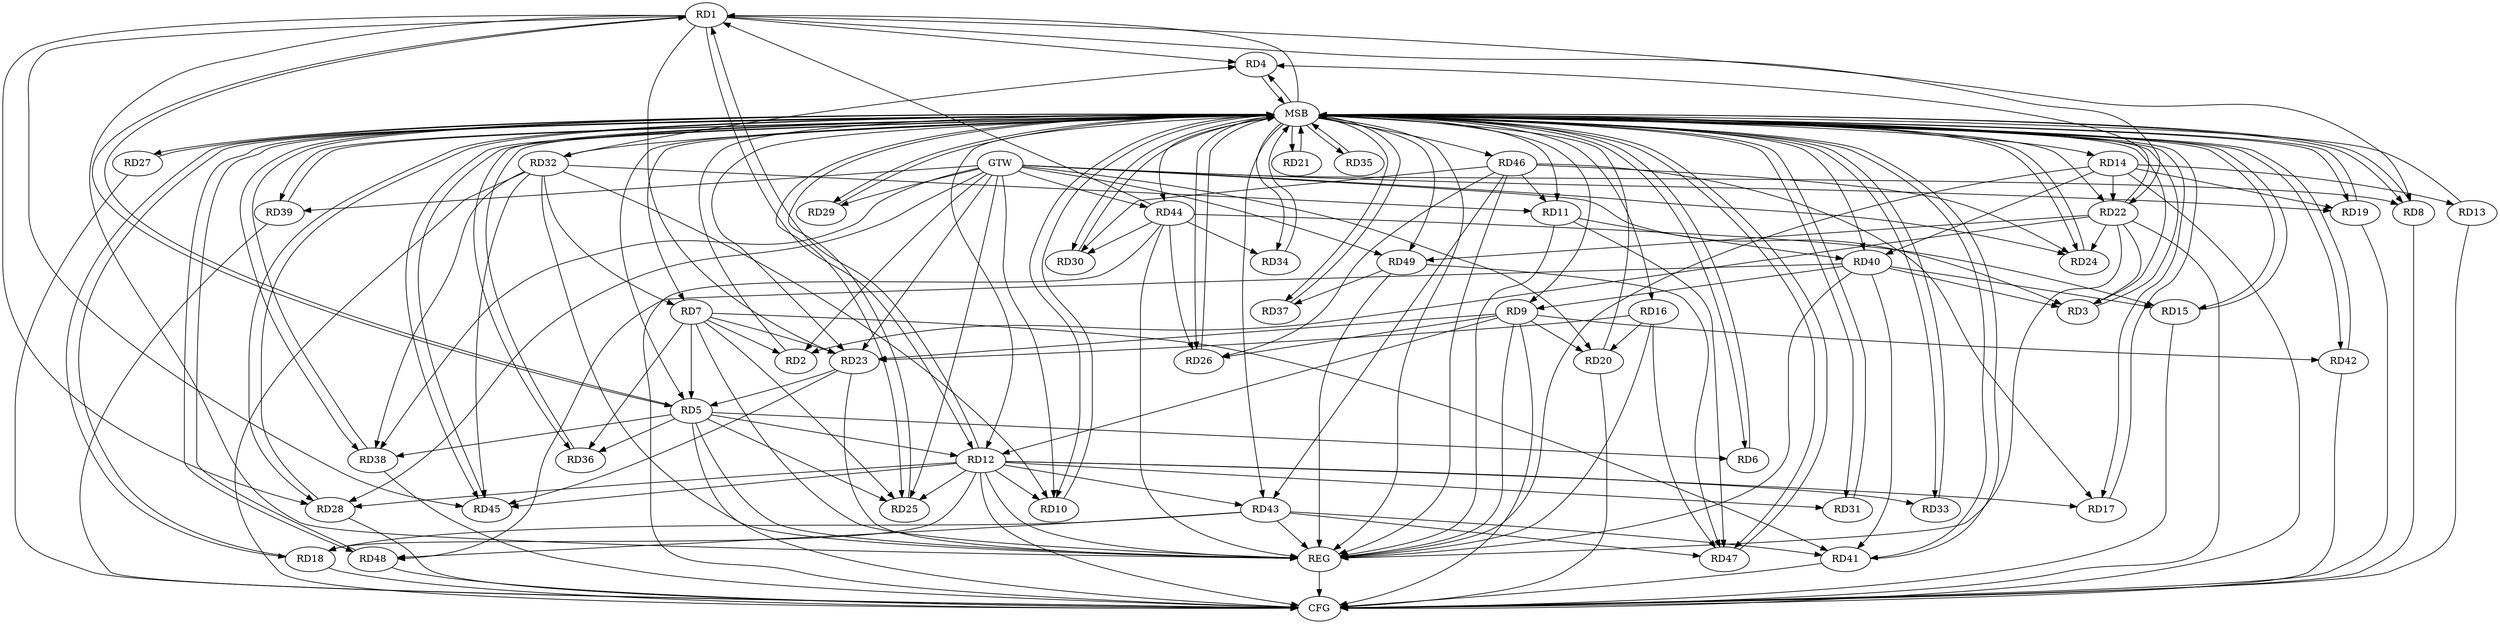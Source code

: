 strict digraph G {
  RD1 [ label="RD1" ];
  RD2 [ label="RD2" ];
  RD3 [ label="RD3" ];
  RD4 [ label="RD4" ];
  RD5 [ label="RD5" ];
  RD6 [ label="RD6" ];
  RD7 [ label="RD7" ];
  RD8 [ label="RD8" ];
  RD9 [ label="RD9" ];
  RD10 [ label="RD10" ];
  RD11 [ label="RD11" ];
  RD12 [ label="RD12" ];
  RD13 [ label="RD13" ];
  RD14 [ label="RD14" ];
  RD15 [ label="RD15" ];
  RD16 [ label="RD16" ];
  RD17 [ label="RD17" ];
  RD18 [ label="RD18" ];
  RD19 [ label="RD19" ];
  RD20 [ label="RD20" ];
  RD21 [ label="RD21" ];
  RD22 [ label="RD22" ];
  RD23 [ label="RD23" ];
  RD24 [ label="RD24" ];
  RD25 [ label="RD25" ];
  RD26 [ label="RD26" ];
  RD27 [ label="RD27" ];
  RD28 [ label="RD28" ];
  RD29 [ label="RD29" ];
  RD30 [ label="RD30" ];
  RD31 [ label="RD31" ];
  RD32 [ label="RD32" ];
  RD33 [ label="RD33" ];
  RD34 [ label="RD34" ];
  RD35 [ label="RD35" ];
  RD36 [ label="RD36" ];
  RD37 [ label="RD37" ];
  RD38 [ label="RD38" ];
  RD39 [ label="RD39" ];
  RD40 [ label="RD40" ];
  RD41 [ label="RD41" ];
  RD42 [ label="RD42" ];
  RD43 [ label="RD43" ];
  RD44 [ label="RD44" ];
  RD45 [ label="RD45" ];
  RD46 [ label="RD46" ];
  RD47 [ label="RD47" ];
  RD48 [ label="RD48" ];
  RD49 [ label="RD49" ];
  GTW [ label="GTW" ];
  REG [ label="REG" ];
  MSB [ label="MSB" ];
  CFG [ label="CFG" ];
  RD1 -> RD4;
  RD1 -> RD5;
  RD5 -> RD1;
  RD1 -> RD8;
  RD1 -> RD12;
  RD12 -> RD1;
  RD1 -> RD22;
  RD1 -> RD23;
  RD1 -> RD28;
  RD44 -> RD1;
  RD1 -> RD45;
  RD7 -> RD2;
  RD22 -> RD2;
  RD22 -> RD3;
  RD40 -> RD3;
  RD22 -> RD4;
  RD32 -> RD4;
  RD5 -> RD6;
  RD7 -> RD5;
  RD5 -> RD12;
  RD23 -> RD5;
  RD5 -> RD25;
  RD5 -> RD36;
  RD5 -> RD38;
  RD7 -> RD23;
  RD7 -> RD25;
  RD32 -> RD7;
  RD7 -> RD36;
  RD7 -> RD41;
  RD9 -> RD12;
  RD9 -> RD20;
  RD9 -> RD23;
  RD9 -> RD26;
  RD40 -> RD9;
  RD9 -> RD42;
  RD12 -> RD10;
  RD32 -> RD10;
  RD32 -> RD11;
  RD11 -> RD40;
  RD46 -> RD11;
  RD11 -> RD47;
  RD12 -> RD17;
  RD12 -> RD18;
  RD12 -> RD25;
  RD12 -> RD28;
  RD12 -> RD31;
  RD12 -> RD33;
  RD12 -> RD43;
  RD12 -> RD45;
  RD14 -> RD13;
  RD14 -> RD19;
  RD14 -> RD22;
  RD14 -> RD40;
  RD40 -> RD15;
  RD44 -> RD15;
  RD16 -> RD20;
  RD16 -> RD23;
  RD16 -> RD47;
  RD46 -> RD17;
  RD43 -> RD18;
  RD22 -> RD24;
  RD22 -> RD49;
  RD23 -> RD45;
  RD46 -> RD24;
  RD44 -> RD26;
  RD46 -> RD26;
  RD44 -> RD30;
  RD46 -> RD30;
  RD32 -> RD38;
  RD32 -> RD45;
  RD44 -> RD34;
  RD49 -> RD37;
  RD40 -> RD41;
  RD40 -> RD48;
  RD43 -> RD41;
  RD46 -> RD43;
  RD43 -> RD47;
  RD43 -> RD48;
  RD49 -> RD47;
  GTW -> RD8;
  GTW -> RD19;
  GTW -> RD10;
  GTW -> RD3;
  GTW -> RD29;
  GTW -> RD38;
  GTW -> RD20;
  GTW -> RD2;
  GTW -> RD24;
  GTW -> RD23;
  GTW -> RD39;
  GTW -> RD44;
  GTW -> RD28;
  GTW -> RD25;
  GTW -> RD49;
  RD1 -> REG;
  RD5 -> REG;
  RD7 -> REG;
  RD9 -> REG;
  RD11 -> REG;
  RD12 -> REG;
  RD14 -> REG;
  RD16 -> REG;
  RD22 -> REG;
  RD23 -> REG;
  RD32 -> REG;
  RD40 -> REG;
  RD43 -> REG;
  RD44 -> REG;
  RD46 -> REG;
  RD49 -> REG;
  RD2 -> MSB;
  MSB -> RD16;
  MSB -> RD23;
  MSB -> RD24;
  MSB -> RD40;
  MSB -> RD42;
  MSB -> REG;
  RD3 -> MSB;
  MSB -> RD1;
  MSB -> RD19;
  MSB -> RD29;
  MSB -> RD30;
  MSB -> RD43;
  MSB -> RD45;
  MSB -> RD46;
  RD4 -> MSB;
  MSB -> RD5;
  MSB -> RD17;
  RD6 -> MSB;
  MSB -> RD3;
  MSB -> RD15;
  MSB -> RD39;
  MSB -> RD41;
  RD8 -> MSB;
  MSB -> RD32;
  MSB -> RD38;
  MSB -> RD47;
  RD10 -> MSB;
  MSB -> RD12;
  RD13 -> MSB;
  MSB -> RD4;
  MSB -> RD14;
  MSB -> RD21;
  MSB -> RD27;
  MSB -> RD28;
  MSB -> RD33;
  RD15 -> MSB;
  MSB -> RD8;
  MSB -> RD11;
  MSB -> RD34;
  RD17 -> MSB;
  MSB -> RD9;
  MSB -> RD25;
  RD18 -> MSB;
  MSB -> RD6;
  MSB -> RD26;
  RD19 -> MSB;
  MSB -> RD18;
  MSB -> RD36;
  RD20 -> MSB;
  RD21 -> MSB;
  MSB -> RD10;
  MSB -> RD22;
  RD24 -> MSB;
  RD25 -> MSB;
  RD26 -> MSB;
  MSB -> RD37;
  RD27 -> MSB;
  RD28 -> MSB;
  RD29 -> MSB;
  RD30 -> MSB;
  MSB -> RD48;
  RD31 -> MSB;
  RD33 -> MSB;
  RD34 -> MSB;
  MSB -> RD31;
  RD35 -> MSB;
  MSB -> RD49;
  RD36 -> MSB;
  RD37 -> MSB;
  RD38 -> MSB;
  RD39 -> MSB;
  RD41 -> MSB;
  RD42 -> MSB;
  RD45 -> MSB;
  MSB -> RD44;
  RD47 -> MSB;
  MSB -> RD7;
  RD48 -> MSB;
  MSB -> RD35;
  RD28 -> CFG;
  RD19 -> CFG;
  RD27 -> CFG;
  RD5 -> CFG;
  RD44 -> CFG;
  RD38 -> CFG;
  RD32 -> CFG;
  RD48 -> CFG;
  RD9 -> CFG;
  RD8 -> CFG;
  RD41 -> CFG;
  RD13 -> CFG;
  RD42 -> CFG;
  RD22 -> CFG;
  RD12 -> CFG;
  RD15 -> CFG;
  RD39 -> CFG;
  RD14 -> CFG;
  RD18 -> CFG;
  RD20 -> CFG;
  REG -> CFG;
}
